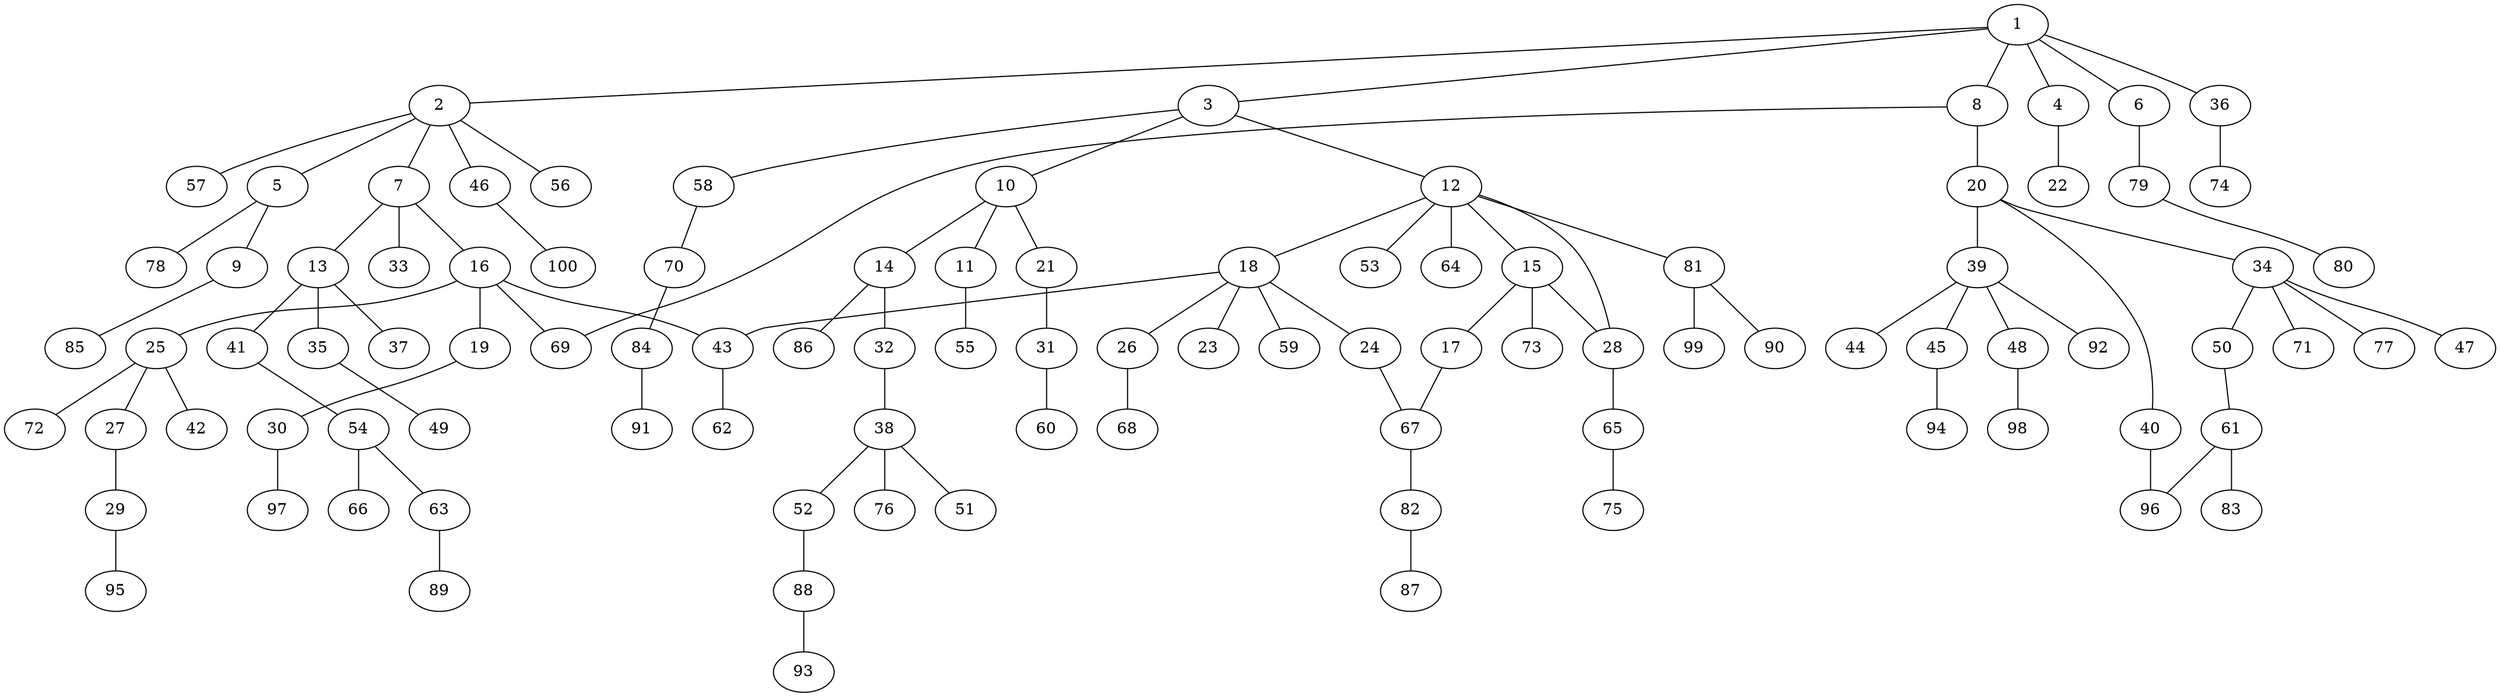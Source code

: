 graph graphname {1--2
1--3
1--4
1--6
1--8
1--36
2--5
2--7
2--46
2--56
2--57
3--10
3--12
3--58
4--22
5--9
5--78
6--79
7--13
7--16
7--33
8--20
8--69
9--85
10--11
10--14
10--21
11--55
12--15
12--18
12--28
12--53
12--64
12--81
13--35
13--37
13--41
14--32
14--86
15--17
15--28
15--73
16--19
16--25
16--43
16--69
17--67
18--23
18--24
18--26
18--43
18--59
19--30
20--34
20--39
20--40
21--31
24--67
25--27
25--42
25--72
26--68
27--29
28--65
29--95
30--97
31--60
32--38
34--47
34--50
34--71
34--77
35--49
36--74
38--51
38--52
38--76
39--44
39--45
39--48
39--92
40--96
41--54
43--62
45--94
46--100
48--98
50--61
52--88
54--63
54--66
58--70
61--83
61--96
63--89
65--75
67--82
70--84
79--80
81--90
81--99
82--87
84--91
88--93
}